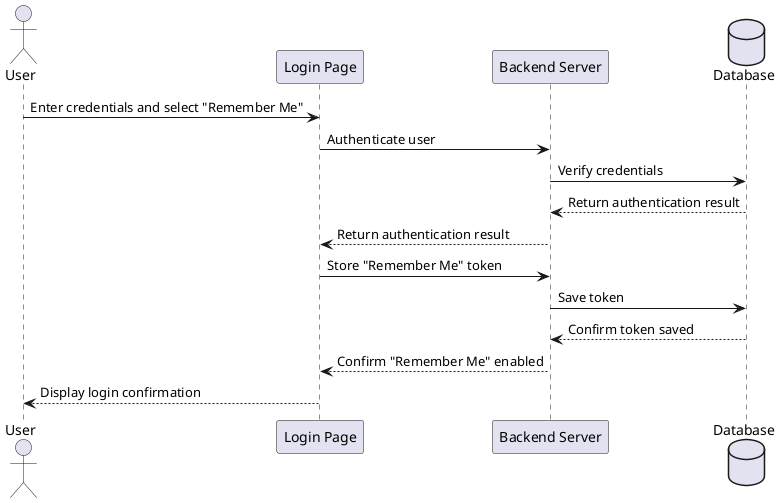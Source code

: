 ; filepath: /home/slightlywind/Repositories/Legacy/SWD392/sequence_diagrams/remember_me.puml
@startuml
actor User
participant "Login Page" as LoginPage
participant "Backend Server" as BackendServer
database Database

User -> LoginPage: Enter credentials and select "Remember Me"
LoginPage -> BackendServer: Authenticate user
BackendServer -> Database: Verify credentials
Database --> BackendServer: Return authentication result
BackendServer --> LoginPage: Return authentication result
LoginPage -> BackendServer: Store "Remember Me" token
BackendServer -> Database: Save token
Database --> BackendServer: Confirm token saved
BackendServer --> LoginPage: Confirm "Remember Me" enabled
LoginPage --> User: Display login confirmation
@enduml